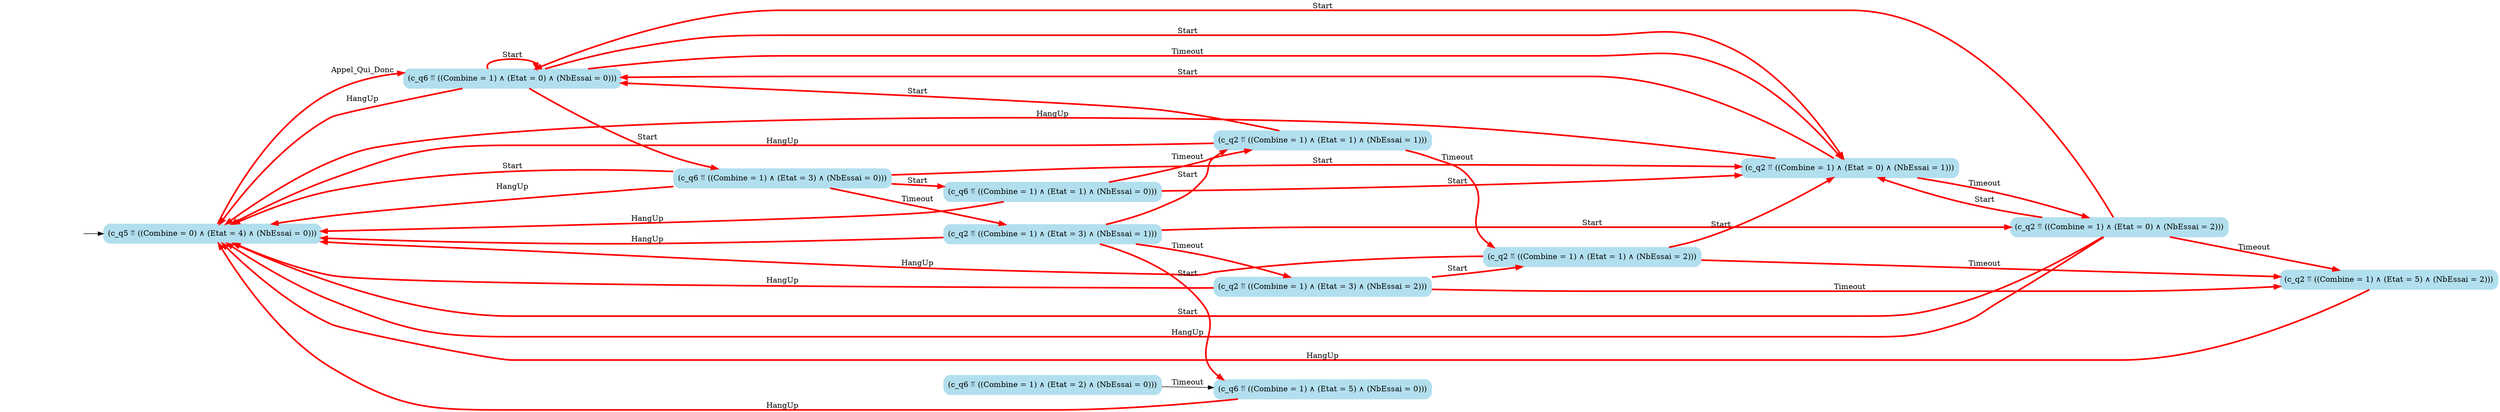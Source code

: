 digraph G {

	rankdir = LR;

	start_c_q5_77[style=invisible];

	node[shape=box, style="rounded, filled", color=lightblue2];

	c_q6_61[label="(c_q6 ≝ ((Combine = 1) ∧ (Etat = 0) ∧ (NbEssai = 0)))"];
	c_q2_50[label="(c_q2 ≝ ((Combine = 1) ∧ (Etat = 0) ∧ (NbEssai = 2)))"];
	c_q2_73[label="(c_q2 ≝ ((Combine = 1) ∧ (Etat = 0) ∧ (NbEssai = 1)))"];
	c_q2_64[label="(c_q2 ≝ ((Combine = 1) ∧ (Etat = 1) ∧ (NbEssai = 1)))"];
	c_q2_76[label="(c_q2 ≝ ((Combine = 1) ∧ (Etat = 1) ∧ (NbEssai = 2)))"];
	c_q6_34[label="(c_q6 ≝ ((Combine = 1) ∧ (Etat = 3) ∧ (NbEssai = 0)))"];
	c_q5_77[label="(c_q5 ≝ ((Combine = 0) ∧ (Etat = 4) ∧ (NbEssai = 0)))"];
	c_q6_58[label="(c_q6 ≝ ((Combine = 1) ∧ (Etat = 1) ∧ (NbEssai = 0)))"];
	c_q6_6[label="(c_q6 ≝ ((Combine = 1) ∧ (Etat = 2) ∧ (NbEssai = 0)))"];
	c_q6_52[label="(c_q6 ≝ ((Combine = 1) ∧ (Etat = 5) ∧ (NbEssai = 0)))"];
	c_q2_75[label="(c_q2 ≝ ((Combine = 1) ∧ (Etat = 5) ∧ (NbEssai = 2)))"];
	c_q2_46[label="(c_q2 ≝ ((Combine = 1) ∧ (Etat = 3) ∧ (NbEssai = 1)))"];
	c_q2_70[label="(c_q2 ≝ ((Combine = 1) ∧ (Etat = 3) ∧ (NbEssai = 2)))"];

	start_c_q5_77 -> c_q5_77;
	c_q5_77 -> c_q6_61[label="Appel_Qui_Donc", penwidth=3, color=red];
	c_q6_61 -> c_q6_34[label="Start", penwidth=3, color=red];
	c_q6_61 -> c_q6_61[label="Start", penwidth=3, color=red];
	c_q6_6 -> c_q6_52[label="Timeout"];
	c_q6_34 -> c_q2_73[label="Start", penwidth=3, color=red];
	c_q6_34 -> c_q2_46[label="Timeout", penwidth=3, color=red];
	c_q6_34 -> c_q5_77[label="Start", penwidth=3, color=red];
	c_q6_34 -> c_q5_77[label="HangUp", penwidth=3, color=red];
	c_q2_46 -> c_q2_50[label="Start", penwidth=3, color=red];
	c_q2_50 -> c_q2_75[label="Timeout", penwidth=3, color=red];
	c_q2_50 -> c_q5_77[label="Start", penwidth=3, color=red];
	c_q2_75 -> c_q5_77[label="HangUp", penwidth=3, color=red];
	c_q2_46 -> c_q6_52[label="Start", penwidth=3, color=red];
	c_q2_50 -> c_q6_61[label="Start", penwidth=3, color=red];
	c_q6_61 -> c_q2_73[label="Start", penwidth=3, color=red];
	c_q6_61 -> c_q2_73[label="Timeout", penwidth=3, color=red];
	c_q6_61 -> c_q5_77[label="HangUp", penwidth=3, color=red];
	c_q6_34 -> c_q6_58[label="Start", penwidth=3, color=red];
	c_q2_73 -> c_q6_61[label="Start", penwidth=3, color=red];
	c_q2_73 -> c_q2_50[label="Timeout", penwidth=3, color=red];
	c_q2_73 -> c_q5_77[label="HangUp", penwidth=3, color=red];
	c_q2_46 -> c_q2_64[label="Start", penwidth=3, color=red];
	c_q2_46 -> c_q2_70[label="Timeout", penwidth=3, color=red];
	c_q2_46 -> c_q5_77[label="HangUp", penwidth=3, color=red];
	c_q2_50 -> c_q2_73[label="Start", penwidth=3, color=red];
	c_q2_50 -> c_q5_77[label="HangUp", penwidth=3, color=red];
	c_q6_52 -> c_q5_77[label="HangUp", penwidth=3, color=red];
	c_q6_58 -> c_q2_73[label="Start", penwidth=3, color=red];
	c_q6_58 -> c_q2_64[label="Timeout", penwidth=3, color=red];
	c_q6_58 -> c_q5_77[label="HangUp", penwidth=3, color=red];
	c_q2_64 -> c_q6_61[label="Start", penwidth=3, color=red];
	c_q2_64 -> c_q2_76[label="Timeout", penwidth=3, color=red];
	c_q2_64 -> c_q5_77[label="HangUp", penwidth=3, color=red];
	c_q2_70 -> c_q2_76[label="Start", penwidth=3, color=red];
	c_q2_70 -> c_q2_75[label="Timeout", penwidth=3, color=red];
	c_q2_70 -> c_q5_77[label="HangUp", penwidth=3, color=red];
	c_q2_76 -> c_q2_73[label="Start", penwidth=3, color=red];
	c_q2_76 -> c_q2_75[label="Timeout", penwidth=3, color=red];
	c_q2_76 -> c_q5_77[label="HangUp", penwidth=3, color=red];

}